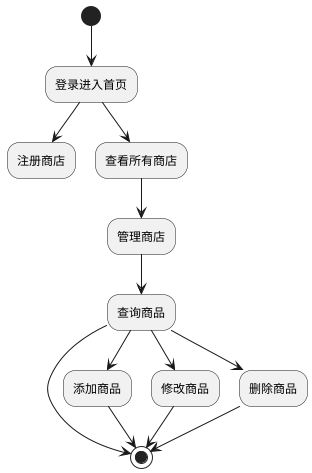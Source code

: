 @startuml

(*) --> 登录进入首页
登录进入首页 --> 注册商店
登录进入首页 --> 查看所有商店
--> 管理商店
--> 查询商品

--> (*)
查询商品 --> 添加商品
--> (*)
查询商品 --> 修改商品
--> (*)
查询商品 --> 删除商品
--> (*)

@enduml